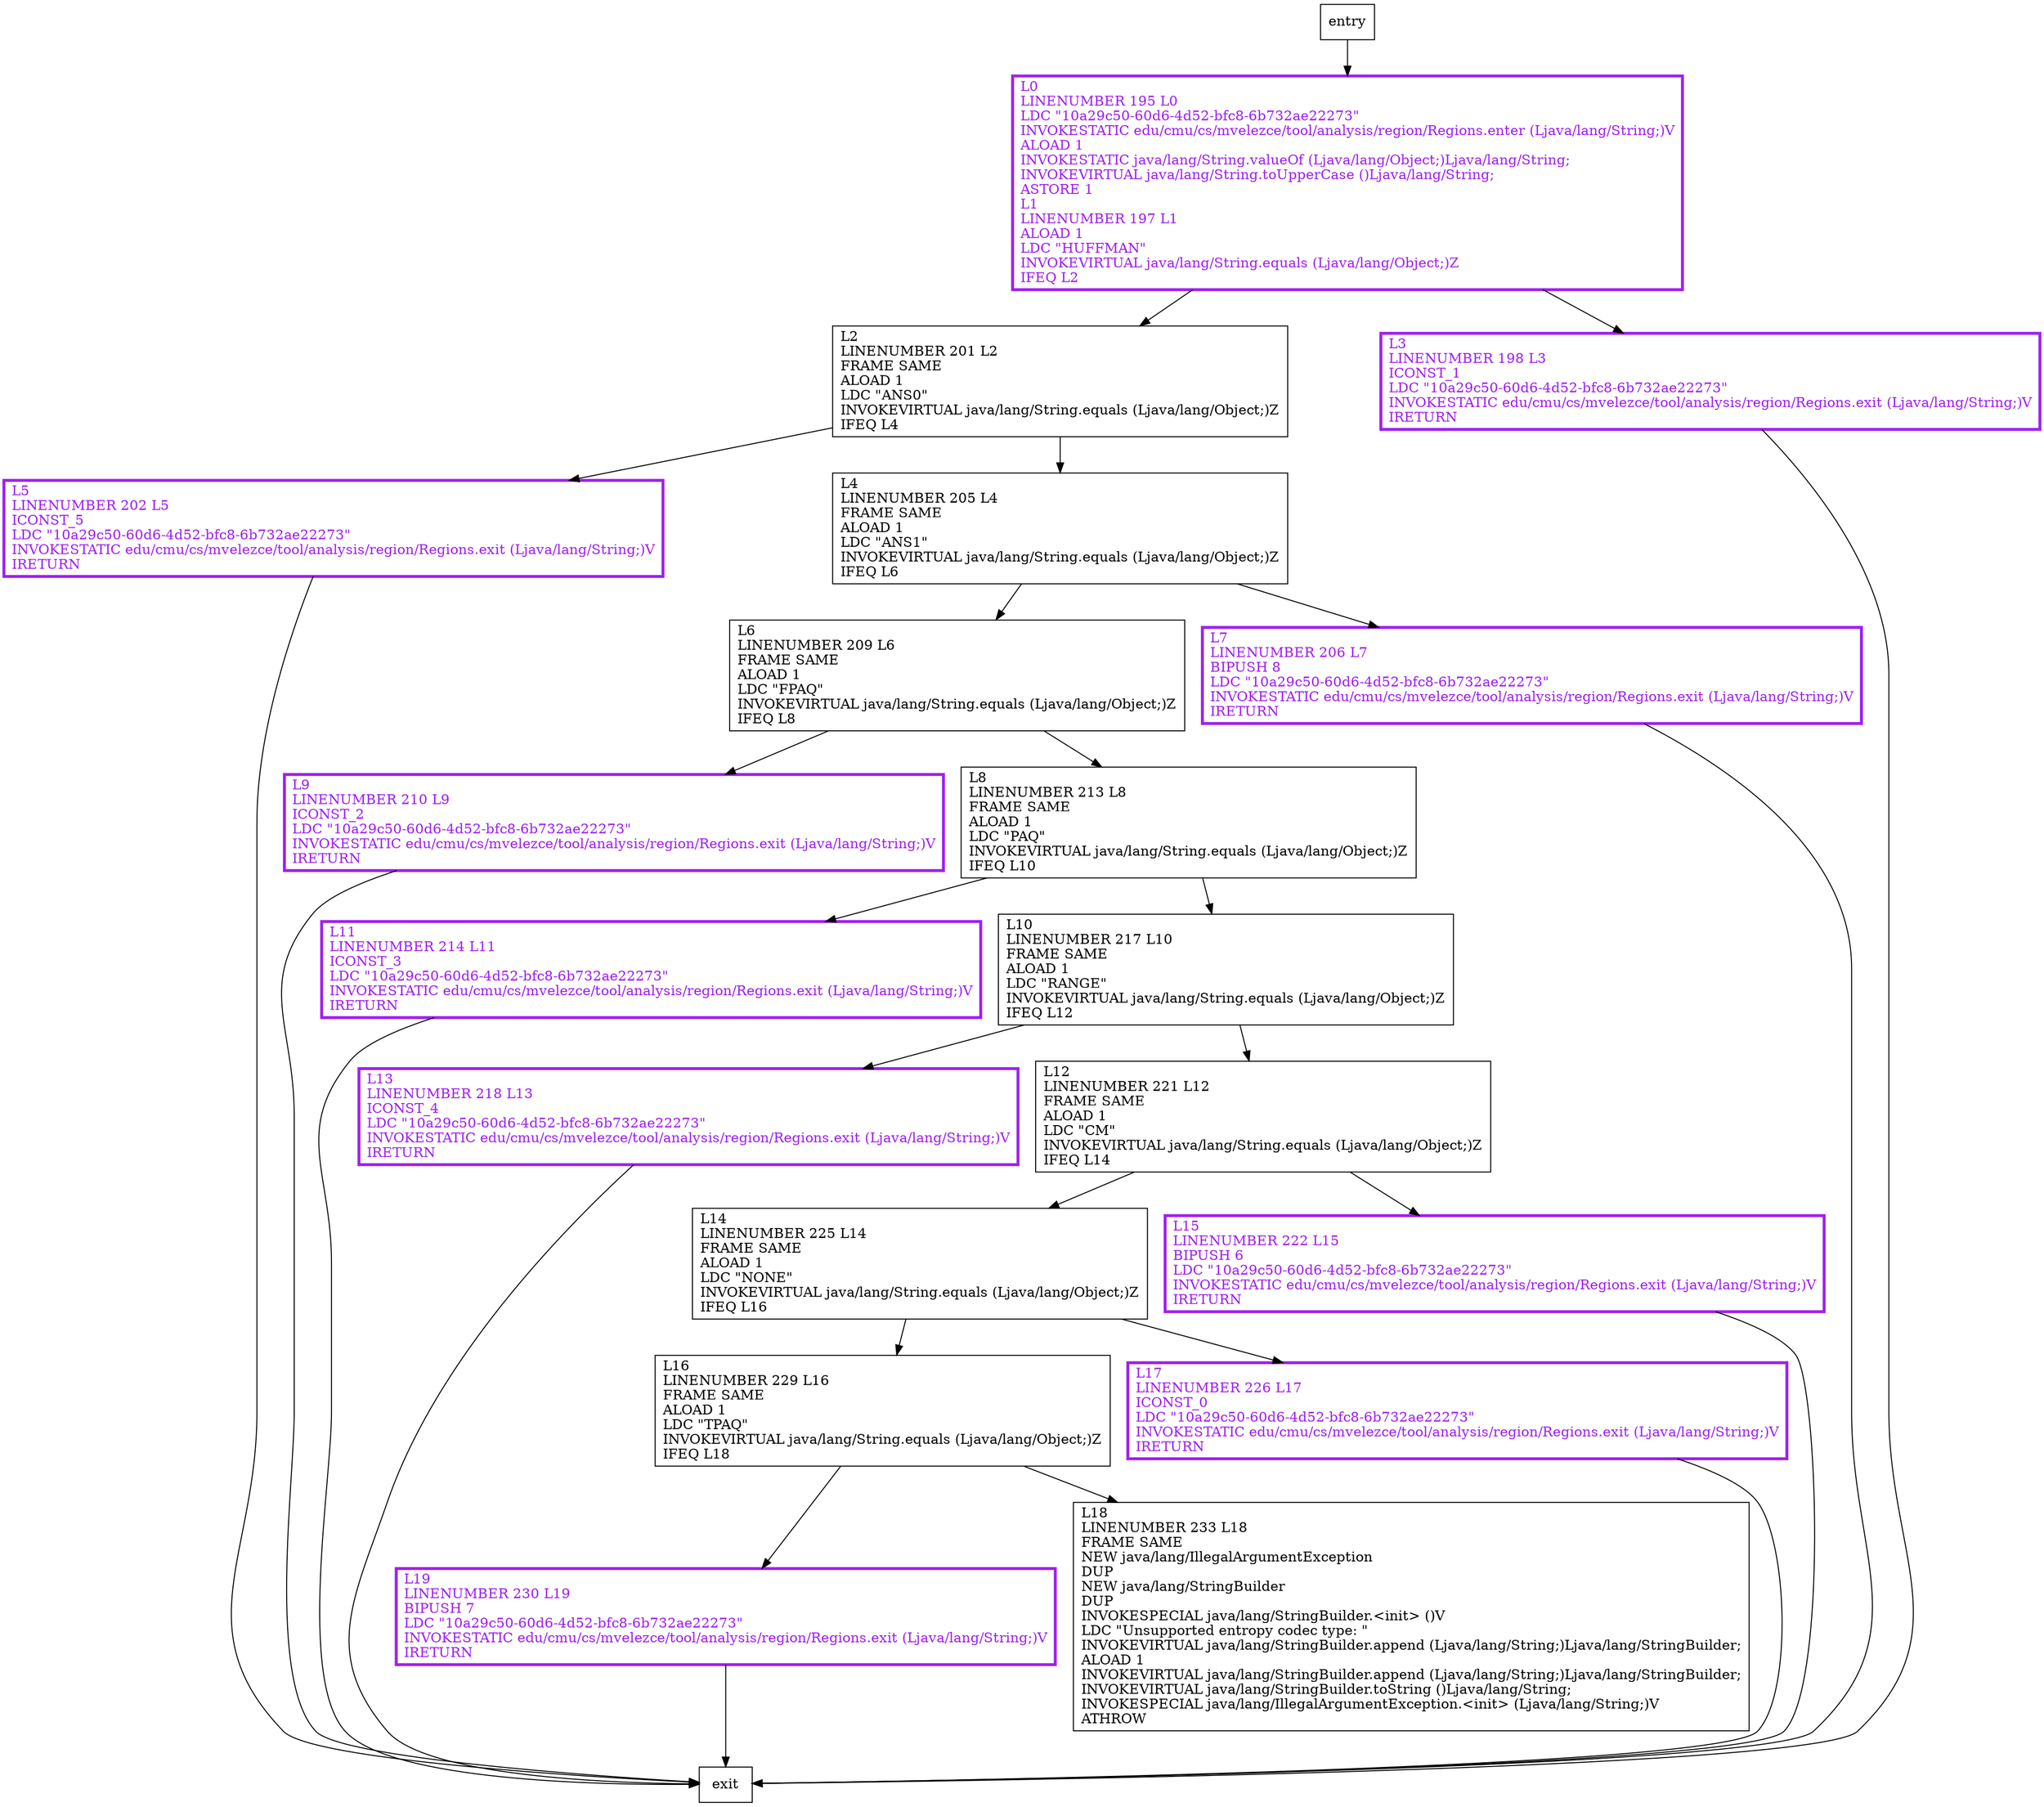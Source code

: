 digraph getType {
node [shape=record];
1104732609 [label="L6\lLINENUMBER 209 L6\lFRAME SAME\lALOAD 1\lLDC \"FPAQ\"\lINVOKEVIRTUAL java/lang/String.equals (Ljava/lang/Object;)Z\lIFEQ L8\l"];
498894768 [label="L11\lLINENUMBER 214 L11\lICONST_3\lLDC \"10a29c50-60d6-4d52-bfc8-6b732ae22273\"\lINVOKESTATIC edu/cmu/cs/mvelezce/tool/analysis/region/Regions.exit (Ljava/lang/String;)V\lIRETURN\l"];
326402381 [label="L14\lLINENUMBER 225 L14\lFRAME SAME\lALOAD 1\lLDC \"NONE\"\lINVOKEVIRTUAL java/lang/String.equals (Ljava/lang/Object;)Z\lIFEQ L16\l"];
2147447132 [label="L5\lLINENUMBER 202 L5\lICONST_5\lLDC \"10a29c50-60d6-4d52-bfc8-6b732ae22273\"\lINVOKESTATIC edu/cmu/cs/mvelezce/tool/analysis/region/Regions.exit (Ljava/lang/String;)V\lIRETURN\l"];
1769826357 [label="L9\lLINENUMBER 210 L9\lICONST_2\lLDC \"10a29c50-60d6-4d52-bfc8-6b732ae22273\"\lINVOKESTATIC edu/cmu/cs/mvelezce/tool/analysis/region/Regions.exit (Ljava/lang/String;)V\lIRETURN\l"];
369964404 [label="L13\lLINENUMBER 218 L13\lICONST_4\lLDC \"10a29c50-60d6-4d52-bfc8-6b732ae22273\"\lINVOKESTATIC edu/cmu/cs/mvelezce/tool/analysis/region/Regions.exit (Ljava/lang/String;)V\lIRETURN\l"];
1626144945 [label="L16\lLINENUMBER 229 L16\lFRAME SAME\lALOAD 1\lLDC \"TPAQ\"\lINVOKEVIRTUAL java/lang/String.equals (Ljava/lang/Object;)Z\lIFEQ L18\l"];
523517773 [label="L17\lLINENUMBER 226 L17\lICONST_0\lLDC \"10a29c50-60d6-4d52-bfc8-6b732ae22273\"\lINVOKESTATIC edu/cmu/cs/mvelezce/tool/analysis/region/Regions.exit (Ljava/lang/String;)V\lIRETURN\l"];
576174881 [label="L19\lLINENUMBER 230 L19\lBIPUSH 7\lLDC \"10a29c50-60d6-4d52-bfc8-6b732ae22273\"\lINVOKESTATIC edu/cmu/cs/mvelezce/tool/analysis/region/Regions.exit (Ljava/lang/String;)V\lIRETURN\l"];
1336817396 [label="L2\lLINENUMBER 201 L2\lFRAME SAME\lALOAD 1\lLDC \"ANS0\"\lINVOKEVIRTUAL java/lang/String.equals (Ljava/lang/Object;)Z\lIFEQ L4\l"];
1873631794 [label="L10\lLINENUMBER 217 L10\lFRAME SAME\lALOAD 1\lLDC \"RANGE\"\lINVOKEVIRTUAL java/lang/String.equals (Ljava/lang/Object;)Z\lIFEQ L12\l"];
347331351 [label="L12\lLINENUMBER 221 L12\lFRAME SAME\lALOAD 1\lLDC \"CM\"\lINVOKEVIRTUAL java/lang/String.equals (Ljava/lang/Object;)Z\lIFEQ L14\l"];
760922126 [label="L3\lLINENUMBER 198 L3\lICONST_1\lLDC \"10a29c50-60d6-4d52-bfc8-6b732ae22273\"\lINVOKESTATIC edu/cmu/cs/mvelezce/tool/analysis/region/Regions.exit (Ljava/lang/String;)V\lIRETURN\l"];
981013316 [label="L7\lLINENUMBER 206 L7\lBIPUSH 8\lLDC \"10a29c50-60d6-4d52-bfc8-6b732ae22273\"\lINVOKESTATIC edu/cmu/cs/mvelezce/tool/analysis/region/Regions.exit (Ljava/lang/String;)V\lIRETURN\l"];
1829536089 [label="L8\lLINENUMBER 213 L8\lFRAME SAME\lALOAD 1\lLDC \"PAQ\"\lINVOKEVIRTUAL java/lang/String.equals (Ljava/lang/Object;)Z\lIFEQ L10\l"];
668759901 [label="L0\lLINENUMBER 195 L0\lLDC \"10a29c50-60d6-4d52-bfc8-6b732ae22273\"\lINVOKESTATIC edu/cmu/cs/mvelezce/tool/analysis/region/Regions.enter (Ljava/lang/String;)V\lALOAD 1\lINVOKESTATIC java/lang/String.valueOf (Ljava/lang/Object;)Ljava/lang/String;\lINVOKEVIRTUAL java/lang/String.toUpperCase ()Ljava/lang/String;\lASTORE 1\lL1\lLINENUMBER 197 L1\lALOAD 1\lLDC \"HUFFMAN\"\lINVOKEVIRTUAL java/lang/String.equals (Ljava/lang/Object;)Z\lIFEQ L2\l"];
1004380133 [label="L4\lLINENUMBER 205 L4\lFRAME SAME\lALOAD 1\lLDC \"ANS1\"\lINVOKEVIRTUAL java/lang/String.equals (Ljava/lang/Object;)Z\lIFEQ L6\l"];
1787561364 [label="L15\lLINENUMBER 222 L15\lBIPUSH 6\lLDC \"10a29c50-60d6-4d52-bfc8-6b732ae22273\"\lINVOKESTATIC edu/cmu/cs/mvelezce/tool/analysis/region/Regions.exit (Ljava/lang/String;)V\lIRETURN\l"];
687713039 [label="L18\lLINENUMBER 233 L18\lFRAME SAME\lNEW java/lang/IllegalArgumentException\lDUP\lNEW java/lang/StringBuilder\lDUP\lINVOKESPECIAL java/lang/StringBuilder.\<init\> ()V\lLDC \"Unsupported entropy codec type: \"\lINVOKEVIRTUAL java/lang/StringBuilder.append (Ljava/lang/String;)Ljava/lang/StringBuilder;\lALOAD 1\lINVOKEVIRTUAL java/lang/StringBuilder.append (Ljava/lang/String;)Ljava/lang/StringBuilder;\lINVOKEVIRTUAL java/lang/StringBuilder.toString ()Ljava/lang/String;\lINVOKESPECIAL java/lang/IllegalArgumentException.\<init\> (Ljava/lang/String;)V\lATHROW\l"];
entry;
exit;
1104732609 -> 1829536089;
1104732609 -> 1769826357;
498894768 -> exit;
326402381 -> 1626144945;
326402381 -> 523517773;
2147447132 -> exit;
1769826357 -> exit;
369964404 -> exit;
1626144945 -> 687713039;
1626144945 -> 576174881;
523517773 -> exit;
576174881 -> exit;
1336817396 -> 1004380133;
1336817396 -> 2147447132;
entry -> 668759901;
1873631794 -> 347331351;
1873631794 -> 369964404;
347331351 -> 326402381;
347331351 -> 1787561364;
760922126 -> exit;
981013316 -> exit;
1829536089 -> 1873631794;
1829536089 -> 498894768;
668759901 -> 760922126;
668759901 -> 1336817396;
1004380133 -> 1104732609;
1004380133 -> 981013316;
1787561364 -> exit;
760922126[fontcolor="purple", penwidth=3, color="purple"];
498894768[fontcolor="purple", penwidth=3, color="purple"];
981013316[fontcolor="purple", penwidth=3, color="purple"];
668759901[fontcolor="purple", penwidth=3, color="purple"];
2147447132[fontcolor="purple", penwidth=3, color="purple"];
1769826357[fontcolor="purple", penwidth=3, color="purple"];
369964404[fontcolor="purple", penwidth=3, color="purple"];
1787561364[fontcolor="purple", penwidth=3, color="purple"];
523517773[fontcolor="purple", penwidth=3, color="purple"];
576174881[fontcolor="purple", penwidth=3, color="purple"];
}
